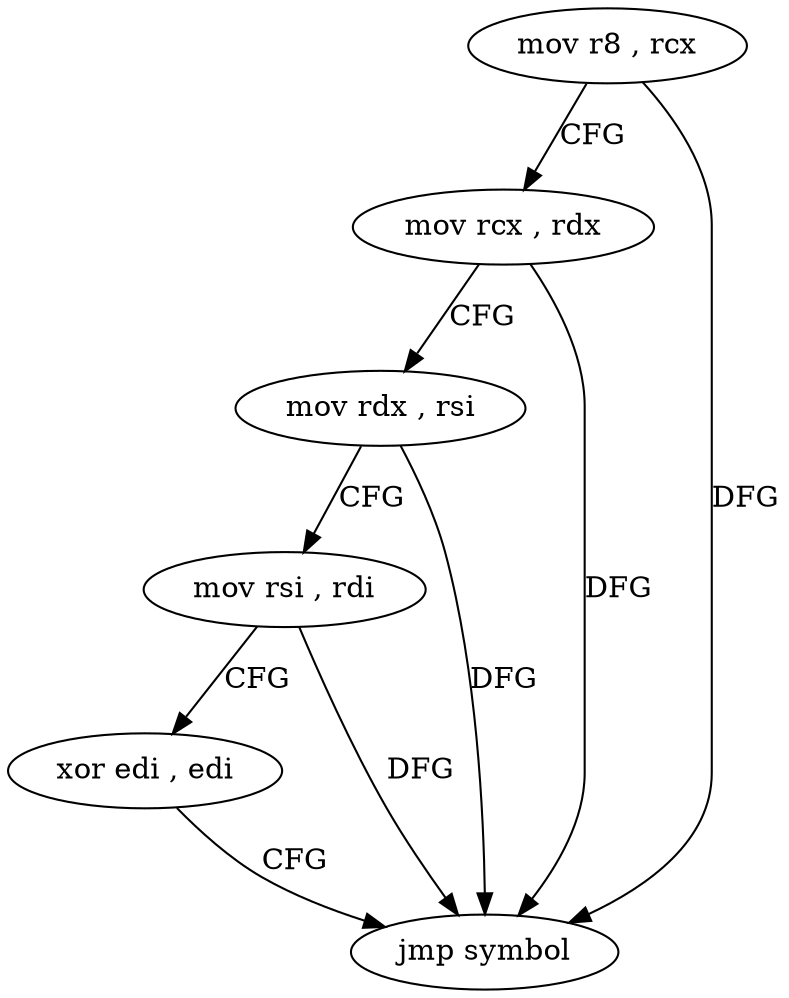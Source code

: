 digraph "func" {
"4211536" [label = "mov r8 , rcx" ]
"4211539" [label = "mov rcx , rdx" ]
"4211542" [label = "mov rdx , rsi" ]
"4211545" [label = "mov rsi , rdi" ]
"4211548" [label = "xor edi , edi" ]
"4211550" [label = "jmp symbol" ]
"4211536" -> "4211539" [ label = "CFG" ]
"4211536" -> "4211550" [ label = "DFG" ]
"4211539" -> "4211542" [ label = "CFG" ]
"4211539" -> "4211550" [ label = "DFG" ]
"4211542" -> "4211545" [ label = "CFG" ]
"4211542" -> "4211550" [ label = "DFG" ]
"4211545" -> "4211548" [ label = "CFG" ]
"4211545" -> "4211550" [ label = "DFG" ]
"4211548" -> "4211550" [ label = "CFG" ]
}
